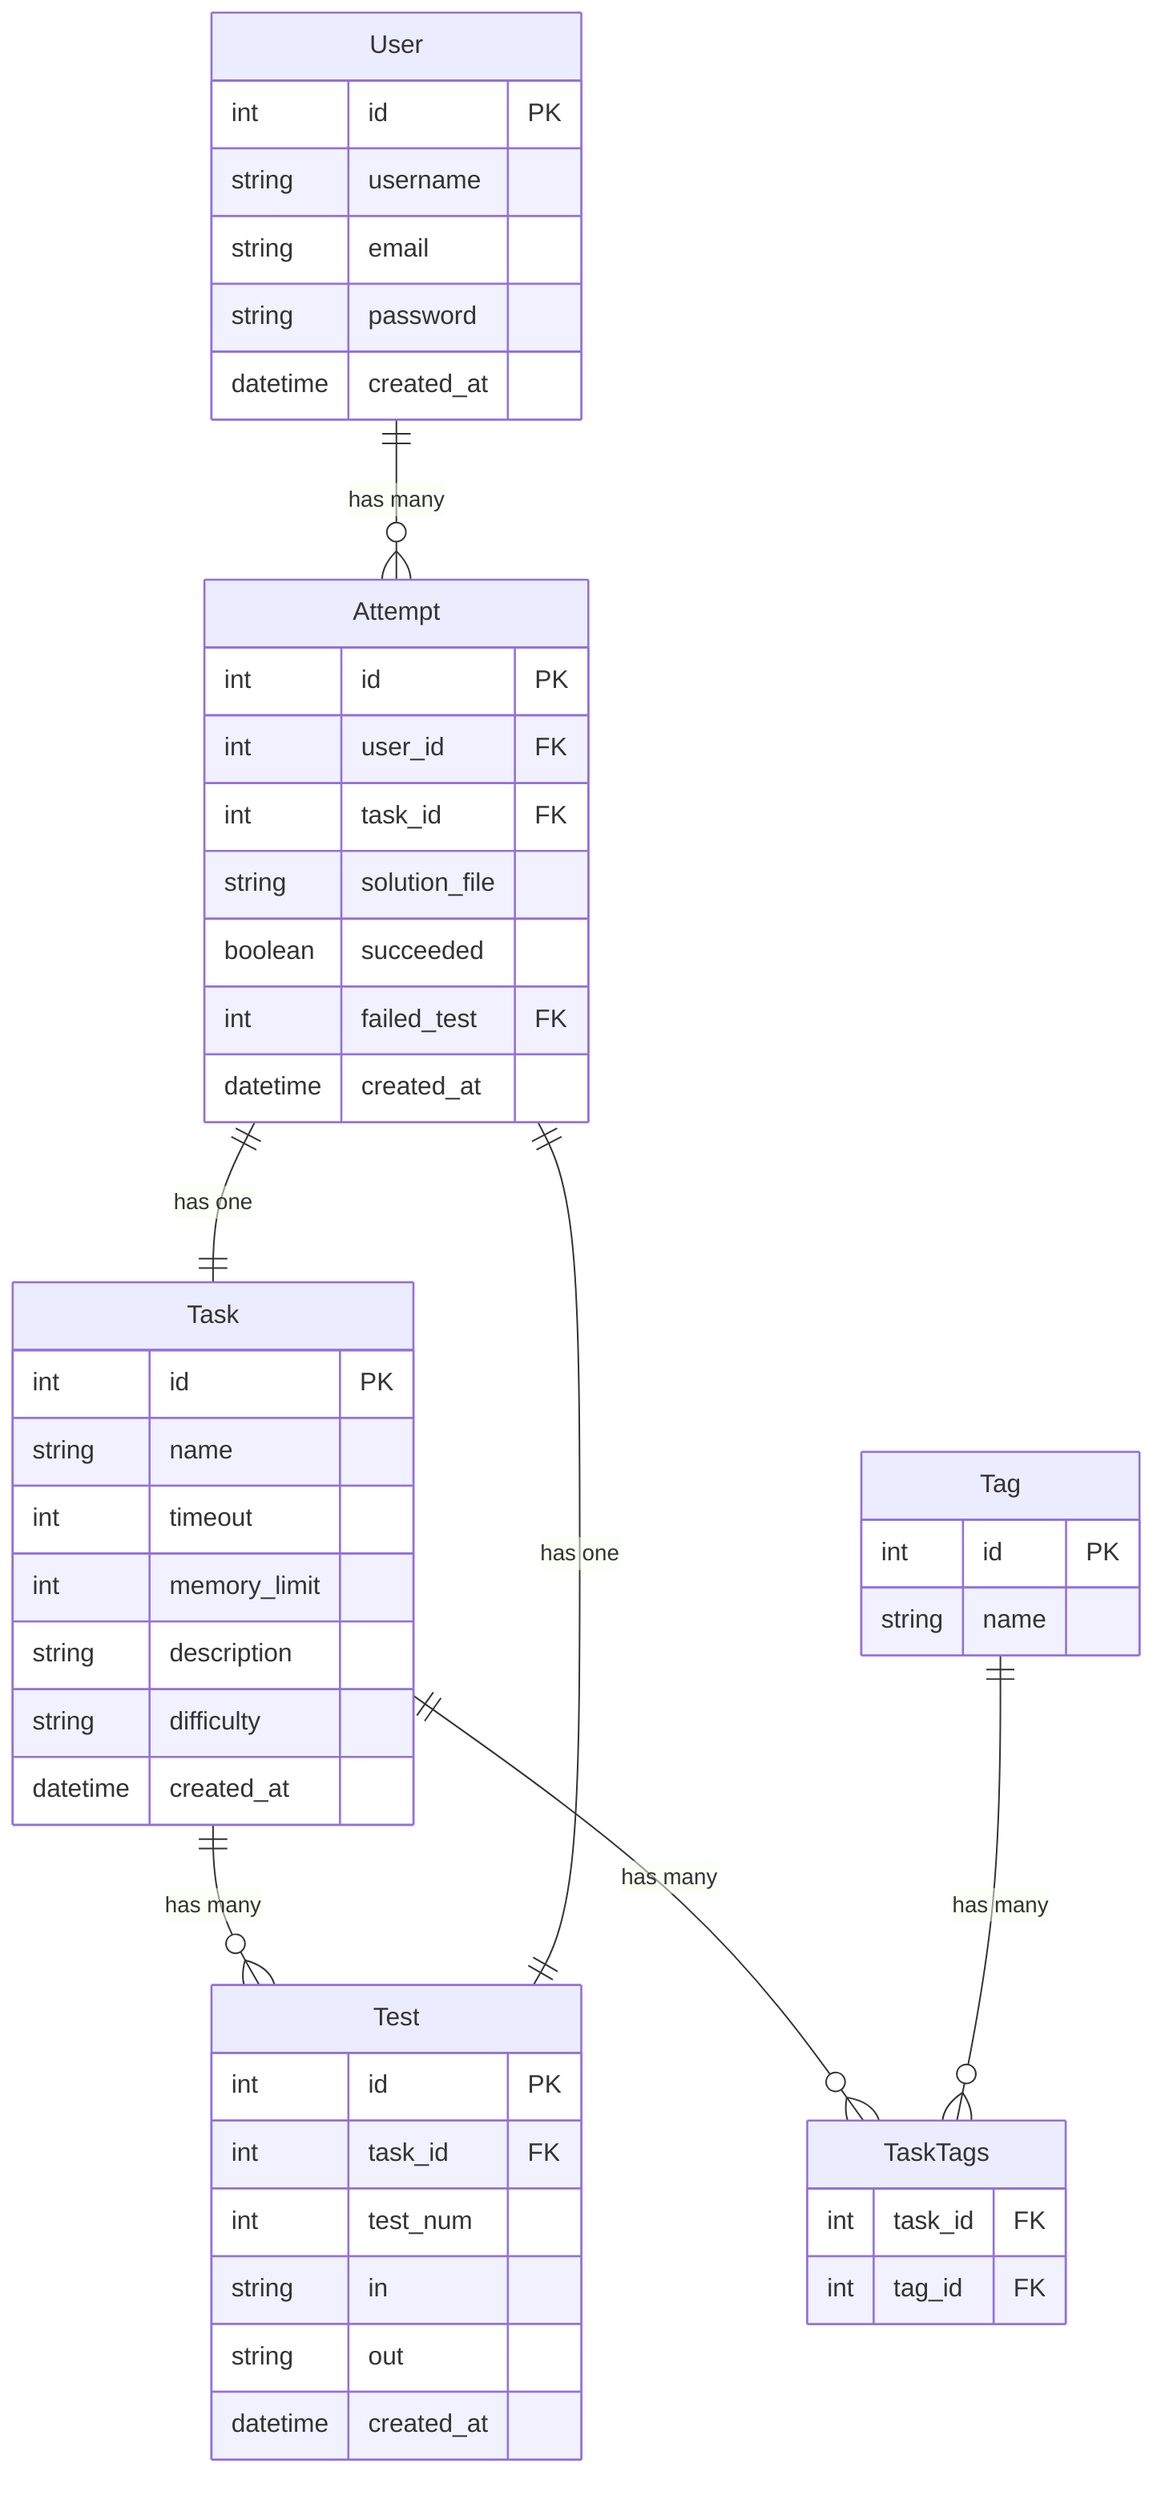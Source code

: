 erDiagram
    User {
        int id PK
        string username
        string email
        string password
        datetime created_at
    }

    Task {
        int id PK
        string name
        int timeout
        int memory_limit
        string description
        string difficulty
        datetime created_at
    }

    Test {
        int id PK
        int task_id FK
        int test_num
        string in
        string out
        datetime created_at
    }

    Attempt {
        int id PK
        int user_id FK
        int task_id FK
        string solution_file
        boolean succeeded
        int failed_test FK
        datetime created_at
    }

    Tag {
        int id PK
        string name
    }

    TaskTags {
        int task_id FK
        int tag_id FK
    }

    %% Relationships
    User ||--o{ Attempt: "has many"
    Task ||--o{ Test : "has many"
    Attempt ||--|| Task : "has one"
    Attempt ||--|| Test : "has one"
    Task ||--o{ TaskTags: "has many"
    Tag ||--o{ TaskTags: "has many"